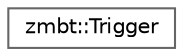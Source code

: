 digraph "Graphical Class Hierarchy"
{
 // LATEX_PDF_SIZE
  bgcolor="transparent";
  edge [fontname=Helvetica,fontsize=10,labelfontname=Helvetica,labelfontsize=10];
  node [fontname=Helvetica,fontsize=10,shape=box,height=0.2,width=0.4];
  rankdir="LR";
  Node0 [id="Node000000",label="zmbt::Trigger",height=0.2,width=0.4,color="grey40", fillcolor="white", style="filled",URL="$classzmbt_1_1Trigger.html",tooltip="Controlled environment interface executor."];
}
